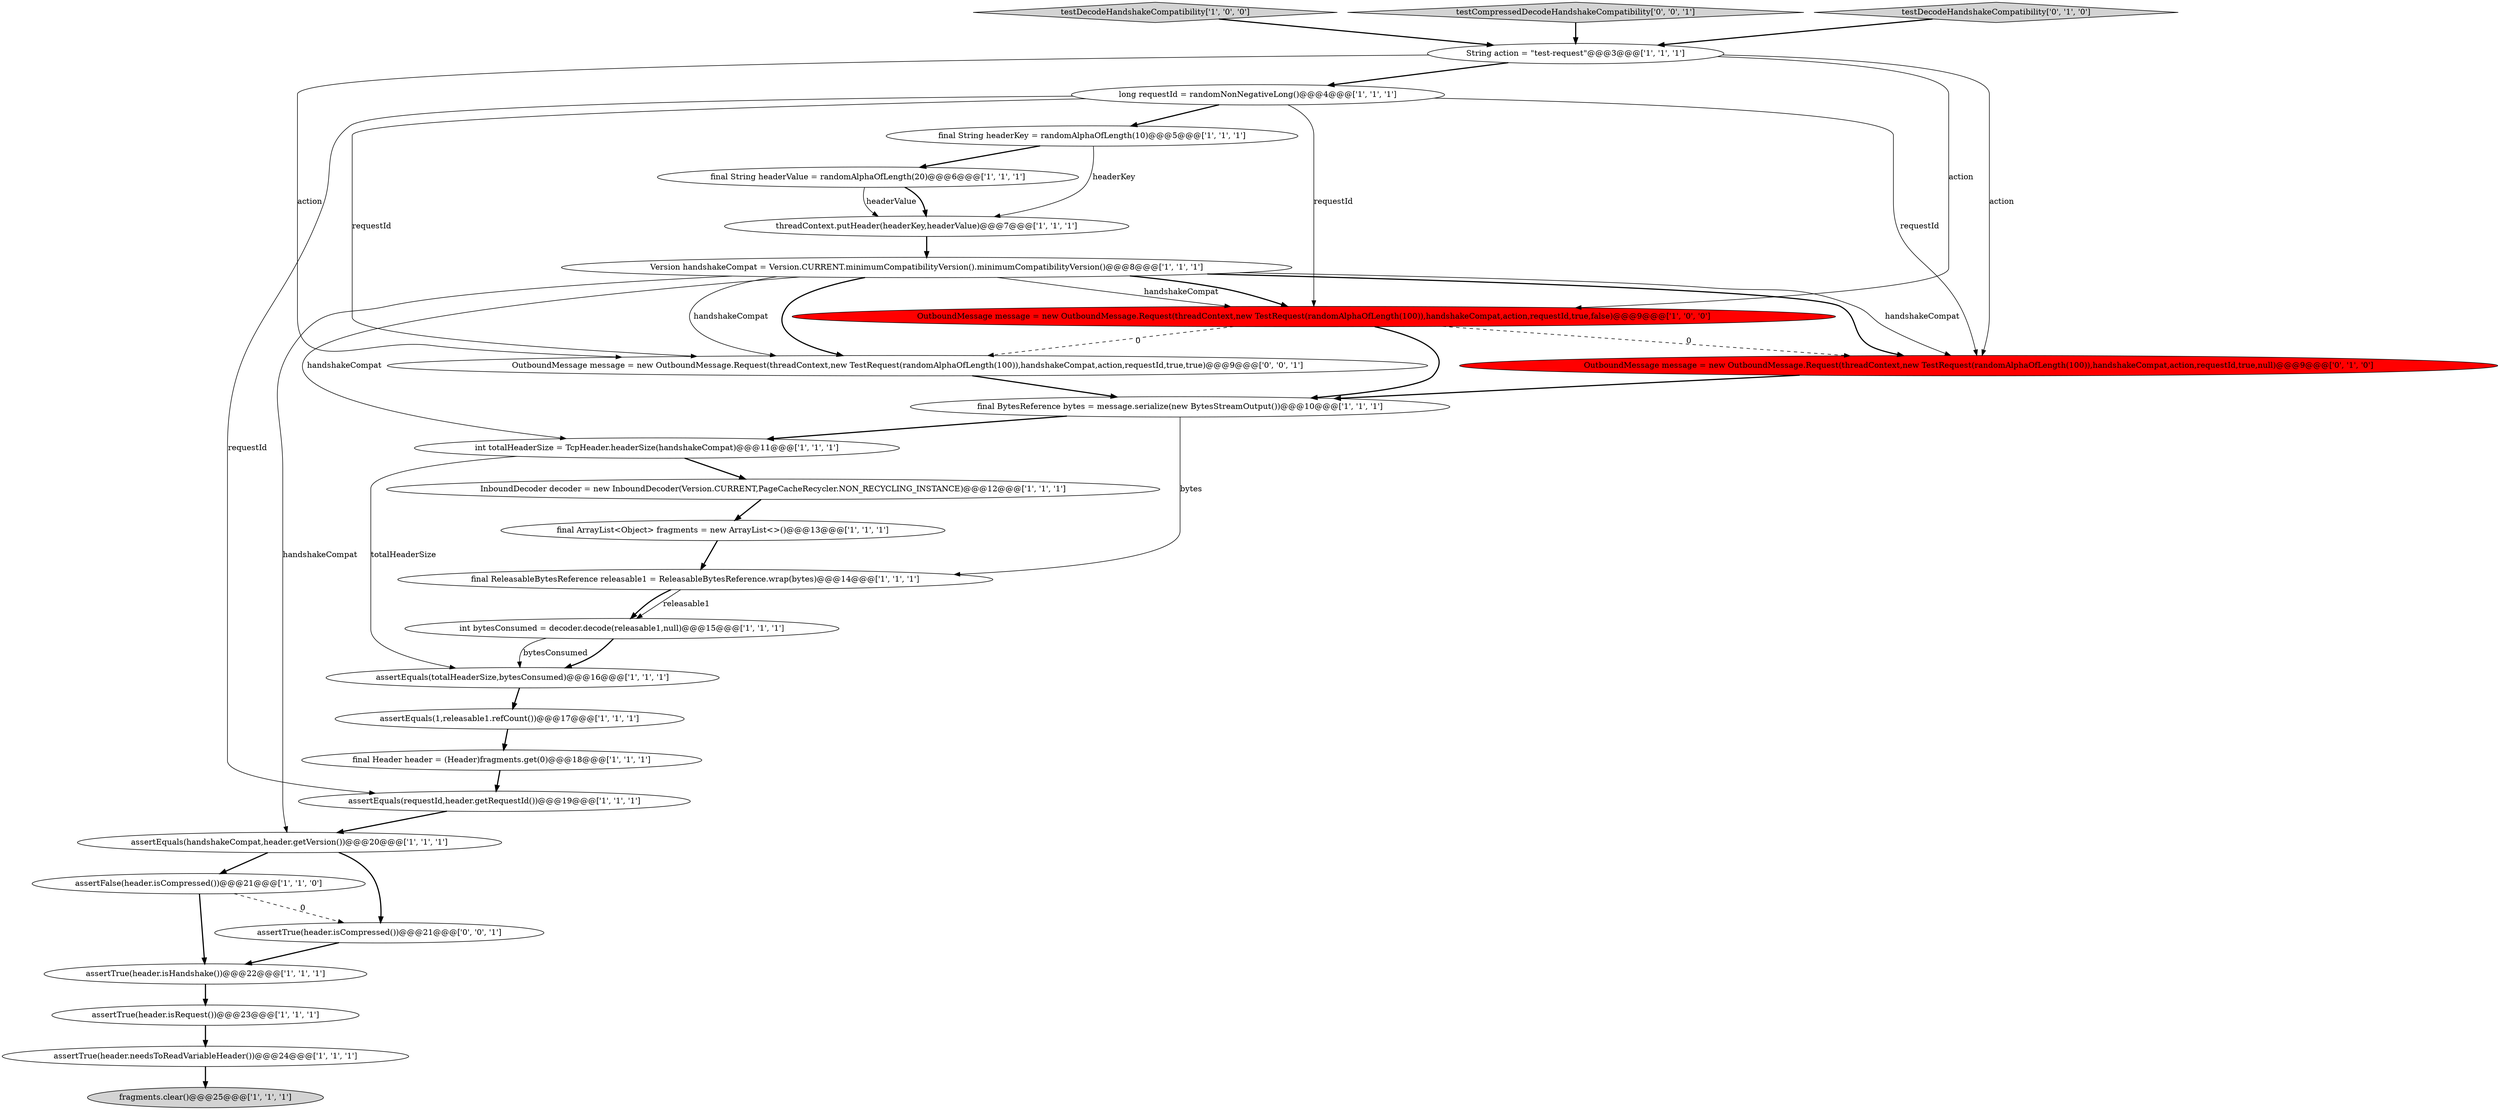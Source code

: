 digraph {
3 [style = filled, label = "assertEquals(1,releasable1.refCount())@@@17@@@['1', '1', '1']", fillcolor = white, shape = ellipse image = "AAA0AAABBB1BBB"];
18 [style = filled, label = "assertTrue(header.needsToReadVariableHeader())@@@24@@@['1', '1', '1']", fillcolor = white, shape = ellipse image = "AAA0AAABBB1BBB"];
2 [style = filled, label = "testDecodeHandshakeCompatibility['1', '0', '0']", fillcolor = lightgray, shape = diamond image = "AAA0AAABBB1BBB"];
25 [style = filled, label = "OutboundMessage message = new OutboundMessage.Request(threadContext,new TestRequest(randomAlphaOfLength(100)),handshakeCompat,action,requestId,true,null)@@@9@@@['0', '1', '0']", fillcolor = red, shape = ellipse image = "AAA1AAABBB2BBB"];
9 [style = filled, label = "int totalHeaderSize = TcpHeader.headerSize(handshakeCompat)@@@11@@@['1', '1', '1']", fillcolor = white, shape = ellipse image = "AAA0AAABBB1BBB"];
22 [style = filled, label = "assertEquals(totalHeaderSize,bytesConsumed)@@@16@@@['1', '1', '1']", fillcolor = white, shape = ellipse image = "AAA0AAABBB1BBB"];
16 [style = filled, label = "threadContext.putHeader(headerKey,headerValue)@@@7@@@['1', '1', '1']", fillcolor = white, shape = ellipse image = "AAA0AAABBB1BBB"];
10 [style = filled, label = "final String headerKey = randomAlphaOfLength(10)@@@5@@@['1', '1', '1']", fillcolor = white, shape = ellipse image = "AAA0AAABBB1BBB"];
17 [style = filled, label = "assertEquals(requestId,header.getRequestId())@@@19@@@['1', '1', '1']", fillcolor = white, shape = ellipse image = "AAA0AAABBB1BBB"];
14 [style = filled, label = "int bytesConsumed = decoder.decode(releasable1,null)@@@15@@@['1', '1', '1']", fillcolor = white, shape = ellipse image = "AAA0AAABBB1BBB"];
19 [style = filled, label = "InboundDecoder decoder = new InboundDecoder(Version.CURRENT,PageCacheRecycler.NON_RECYCLING_INSTANCE)@@@12@@@['1', '1', '1']", fillcolor = white, shape = ellipse image = "AAA0AAABBB1BBB"];
13 [style = filled, label = "final BytesReference bytes = message.serialize(new BytesStreamOutput())@@@10@@@['1', '1', '1']", fillcolor = white, shape = ellipse image = "AAA0AAABBB1BBB"];
23 [style = filled, label = "final ArrayList<Object> fragments = new ArrayList<>()@@@13@@@['1', '1', '1']", fillcolor = white, shape = ellipse image = "AAA0AAABBB1BBB"];
15 [style = filled, label = "Version handshakeCompat = Version.CURRENT.minimumCompatibilityVersion().minimumCompatibilityVersion()@@@8@@@['1', '1', '1']", fillcolor = white, shape = ellipse image = "AAA0AAABBB1BBB"];
1 [style = filled, label = "assertFalse(header.isCompressed())@@@21@@@['1', '1', '0']", fillcolor = white, shape = ellipse image = "AAA0AAABBB1BBB"];
27 [style = filled, label = "testCompressedDecodeHandshakeCompatibility['0', '0', '1']", fillcolor = lightgray, shape = diamond image = "AAA0AAABBB3BBB"];
28 [style = filled, label = "assertTrue(header.isCompressed())@@@21@@@['0', '0', '1']", fillcolor = white, shape = ellipse image = "AAA0AAABBB3BBB"];
24 [style = filled, label = "testDecodeHandshakeCompatibility['0', '1', '0']", fillcolor = lightgray, shape = diamond image = "AAA0AAABBB2BBB"];
4 [style = filled, label = "String action = \"test-request\"@@@3@@@['1', '1', '1']", fillcolor = white, shape = ellipse image = "AAA0AAABBB1BBB"];
7 [style = filled, label = "final ReleasableBytesReference releasable1 = ReleasableBytesReference.wrap(bytes)@@@14@@@['1', '1', '1']", fillcolor = white, shape = ellipse image = "AAA0AAABBB1BBB"];
5 [style = filled, label = "assertEquals(handshakeCompat,header.getVersion())@@@20@@@['1', '1', '1']", fillcolor = white, shape = ellipse image = "AAA0AAABBB1BBB"];
20 [style = filled, label = "final Header header = (Header)fragments.get(0)@@@18@@@['1', '1', '1']", fillcolor = white, shape = ellipse image = "AAA0AAABBB1BBB"];
0 [style = filled, label = "final String headerValue = randomAlphaOfLength(20)@@@6@@@['1', '1', '1']", fillcolor = white, shape = ellipse image = "AAA0AAABBB1BBB"];
8 [style = filled, label = "OutboundMessage message = new OutboundMessage.Request(threadContext,new TestRequest(randomAlphaOfLength(100)),handshakeCompat,action,requestId,true,false)@@@9@@@['1', '0', '0']", fillcolor = red, shape = ellipse image = "AAA1AAABBB1BBB"];
11 [style = filled, label = "assertTrue(header.isHandshake())@@@22@@@['1', '1', '1']", fillcolor = white, shape = ellipse image = "AAA0AAABBB1BBB"];
21 [style = filled, label = "assertTrue(header.isRequest())@@@23@@@['1', '1', '1']", fillcolor = white, shape = ellipse image = "AAA0AAABBB1BBB"];
6 [style = filled, label = "fragments.clear()@@@25@@@['1', '1', '1']", fillcolor = lightgray, shape = ellipse image = "AAA0AAABBB1BBB"];
12 [style = filled, label = "long requestId = randomNonNegativeLong()@@@4@@@['1', '1', '1']", fillcolor = white, shape = ellipse image = "AAA0AAABBB1BBB"];
26 [style = filled, label = "OutboundMessage message = new OutboundMessage.Request(threadContext,new TestRequest(randomAlphaOfLength(100)),handshakeCompat,action,requestId,true,true)@@@9@@@['0', '0', '1']", fillcolor = white, shape = ellipse image = "AAA0AAABBB3BBB"];
16->15 [style = bold, label=""];
0->16 [style = bold, label=""];
17->5 [style = bold, label=""];
20->17 [style = bold, label=""];
7->14 [style = solid, label="releasable1"];
25->13 [style = bold, label=""];
15->25 [style = bold, label=""];
15->9 [style = solid, label="handshakeCompat"];
11->21 [style = bold, label=""];
28->11 [style = bold, label=""];
14->22 [style = bold, label=""];
15->26 [style = solid, label="handshakeCompat"];
9->22 [style = solid, label="totalHeaderSize"];
0->16 [style = solid, label="headerValue"];
12->26 [style = solid, label="requestId"];
1->28 [style = dashed, label="0"];
5->28 [style = bold, label=""];
2->4 [style = bold, label=""];
15->25 [style = solid, label="handshakeCompat"];
21->18 [style = bold, label=""];
26->13 [style = bold, label=""];
1->11 [style = bold, label=""];
15->26 [style = bold, label=""];
4->8 [style = solid, label="action"];
7->14 [style = bold, label=""];
22->3 [style = bold, label=""];
4->26 [style = solid, label="action"];
5->1 [style = bold, label=""];
27->4 [style = bold, label=""];
13->7 [style = solid, label="bytes"];
12->10 [style = bold, label=""];
3->20 [style = bold, label=""];
24->4 [style = bold, label=""];
12->25 [style = solid, label="requestId"];
12->17 [style = solid, label="requestId"];
18->6 [style = bold, label=""];
19->23 [style = bold, label=""];
10->0 [style = bold, label=""];
14->22 [style = solid, label="bytesConsumed"];
4->12 [style = bold, label=""];
9->19 [style = bold, label=""];
15->5 [style = solid, label="handshakeCompat"];
8->25 [style = dashed, label="0"];
4->25 [style = solid, label="action"];
12->8 [style = solid, label="requestId"];
15->8 [style = solid, label="handshakeCompat"];
23->7 [style = bold, label=""];
13->9 [style = bold, label=""];
15->8 [style = bold, label=""];
8->13 [style = bold, label=""];
8->26 [style = dashed, label="0"];
10->16 [style = solid, label="headerKey"];
}
